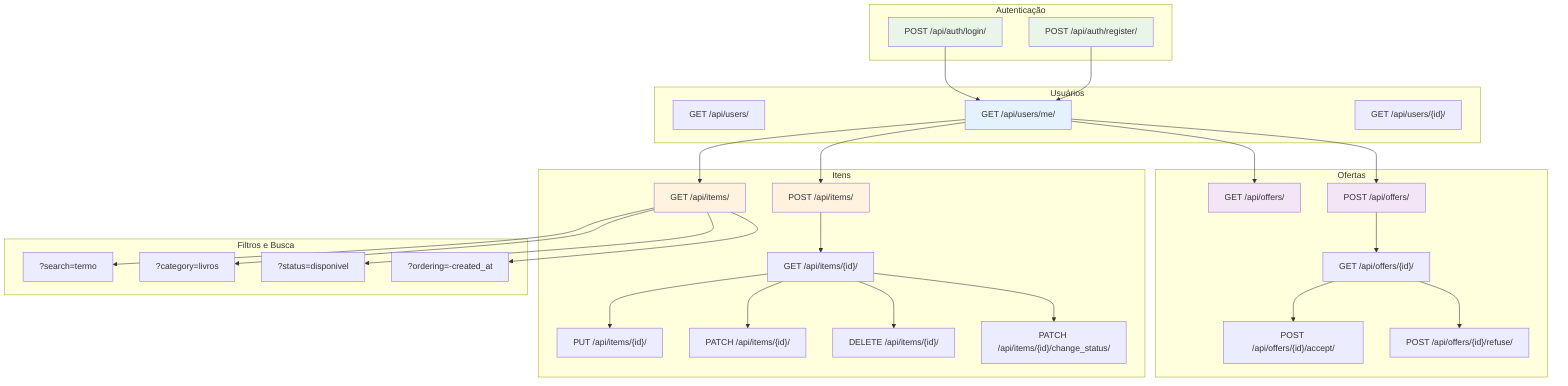 graph TB
    subgraph Auth["Autenticação"]
        A1["POST /api/auth/login/"]
        A2["POST /api/auth/register/"]
    end
    
    subgraph Users["Usuários"]
        U1["GET /api/users/"]
        U2["GET /api/users/me/"]
        U3["GET /api/users/{id}/"]
    end
    
    subgraph Items["Itens"]
        I1["GET /api/items/"]
        I2["POST /api/items/"]
        I3["GET /api/items/{id}/"]
        I4["PUT /api/items/{id}/"]
        I5["PATCH /api/items/{id}/"]
        I6["DELETE /api/items/{id}/"]
        I7["PATCH /api/items/{id}/change_status/"]
    end
    
    subgraph Offers["Ofertas"]
        O1["GET /api/offers/"]
        O2["POST /api/offers/"]
        O3["GET /api/offers/{id}/"]
        O4["POST /api/offers/{id}/accept/"]
        O5["POST /api/offers/{id}/refuse/"]
    end
    
    subgraph Filters["Filtros e Busca"]
        F1["?search=termo"]
        F2["?category=livros"]
        F3["?status=disponivel"]
        F4["?ordering=-created_at"]
    end
    
    A1 --> U2
    A2 --> U2
    U2 --> I1
    U2 --> I2
    U2 --> O1
    U2 --> O2
    
    I1 --> F1
    I1 --> F2
    I1 --> F3
    I1 --> F4
    
    I2 --> I3
    I3 --> I4
    I3 --> I5
    I3 --> I6
    I3 --> I7
    
    O2 --> O3
    O3 --> O4
    O3 --> O5
    
    style A1 fill:#e8f5e8
    style A2 fill:#e8f5e8
    style U2 fill:#e3f2fd
    style I1 fill:#fff3e0
    style I2 fill:#fff3e0
    style O1 fill:#f3e5f5
    style O2 fill:#f3e5f5